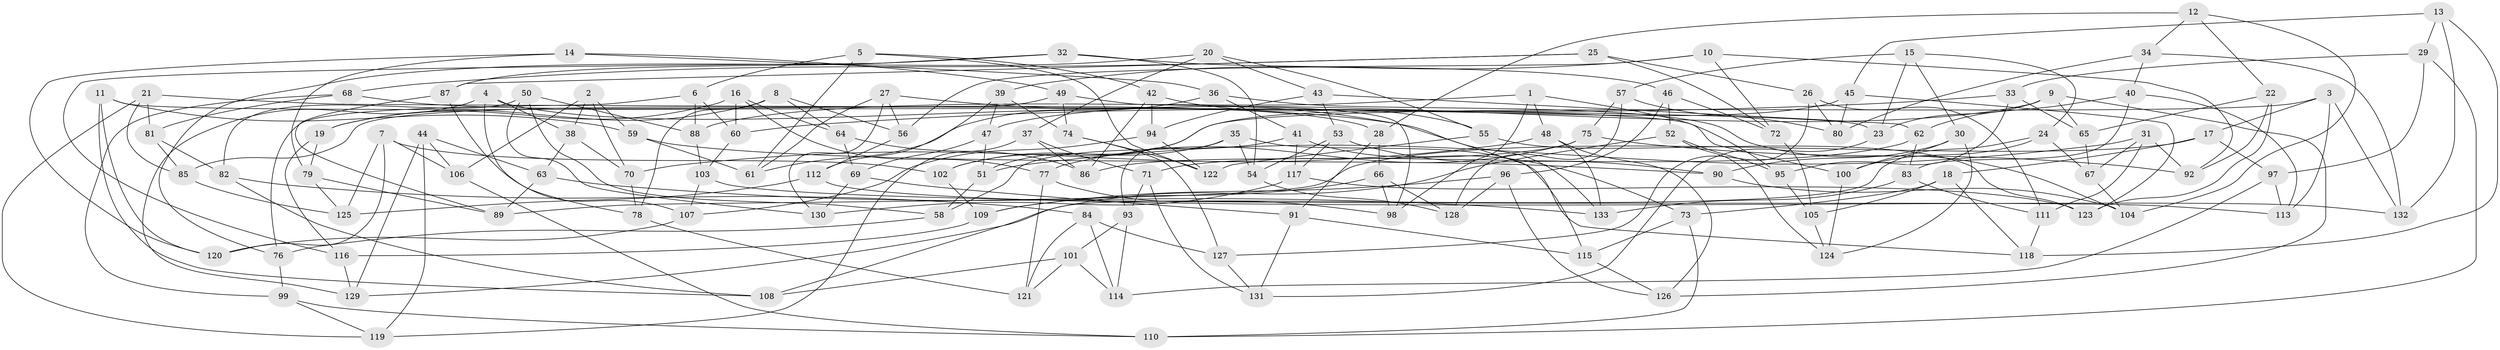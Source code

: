 // coarse degree distribution, {5: 0.22388059701492538, 4: 0.23880597014925373, 6: 0.3880597014925373, 3: 0.04477611940298507, 7: 0.05970149253731343, 8: 0.04477611940298507}
// Generated by graph-tools (version 1.1) at 2025/38/03/04/25 23:38:19]
// undirected, 133 vertices, 266 edges
graph export_dot {
  node [color=gray90,style=filled];
  1;
  2;
  3;
  4;
  5;
  6;
  7;
  8;
  9;
  10;
  11;
  12;
  13;
  14;
  15;
  16;
  17;
  18;
  19;
  20;
  21;
  22;
  23;
  24;
  25;
  26;
  27;
  28;
  29;
  30;
  31;
  32;
  33;
  34;
  35;
  36;
  37;
  38;
  39;
  40;
  41;
  42;
  43;
  44;
  45;
  46;
  47;
  48;
  49;
  50;
  51;
  52;
  53;
  54;
  55;
  56;
  57;
  58;
  59;
  60;
  61;
  62;
  63;
  64;
  65;
  66;
  67;
  68;
  69;
  70;
  71;
  72;
  73;
  74;
  75;
  76;
  77;
  78;
  79;
  80;
  81;
  82;
  83;
  84;
  85;
  86;
  87;
  88;
  89;
  90;
  91;
  92;
  93;
  94;
  95;
  96;
  97;
  98;
  99;
  100;
  101;
  102;
  103;
  104;
  105;
  106;
  107;
  108;
  109;
  110;
  111;
  112;
  113;
  114;
  115;
  116;
  117;
  118;
  119;
  120;
  121;
  122;
  123;
  124;
  125;
  126;
  127;
  128;
  129;
  130;
  131;
  132;
  133;
  1 -- 95;
  1 -- 98;
  1 -- 88;
  1 -- 48;
  2 -- 59;
  2 -- 106;
  2 -- 70;
  2 -- 38;
  3 -- 17;
  3 -- 132;
  3 -- 102;
  3 -- 113;
  4 -- 129;
  4 -- 78;
  4 -- 38;
  4 -- 28;
  5 -- 61;
  5 -- 6;
  5 -- 42;
  5 -- 122;
  6 -- 76;
  6 -- 60;
  6 -- 88;
  7 -- 120;
  7 -- 125;
  7 -- 106;
  7 -- 102;
  8 -- 78;
  8 -- 19;
  8 -- 64;
  8 -- 56;
  9 -- 23;
  9 -- 126;
  9 -- 47;
  9 -- 65;
  10 -- 72;
  10 -- 56;
  10 -- 39;
  10 -- 92;
  11 -- 108;
  11 -- 59;
  11 -- 120;
  11 -- 100;
  12 -- 34;
  12 -- 22;
  12 -- 28;
  12 -- 104;
  13 -- 29;
  13 -- 132;
  13 -- 45;
  13 -- 118;
  14 -- 120;
  14 -- 49;
  14 -- 79;
  14 -- 36;
  15 -- 24;
  15 -- 23;
  15 -- 30;
  15 -- 57;
  16 -- 19;
  16 -- 64;
  16 -- 60;
  16 -- 77;
  17 -- 89;
  17 -- 97;
  17 -- 18;
  18 -- 105;
  18 -- 118;
  18 -- 73;
  19 -- 116;
  19 -- 79;
  20 -- 37;
  20 -- 43;
  20 -- 55;
  20 -- 76;
  21 -- 119;
  21 -- 81;
  21 -- 85;
  21 -- 23;
  22 -- 65;
  22 -- 92;
  22 -- 123;
  23 -- 131;
  24 -- 100;
  24 -- 129;
  24 -- 67;
  25 -- 26;
  25 -- 87;
  25 -- 68;
  25 -- 72;
  26 -- 127;
  26 -- 80;
  26 -- 111;
  27 -- 130;
  27 -- 56;
  27 -- 61;
  27 -- 115;
  28 -- 91;
  28 -- 66;
  29 -- 33;
  29 -- 97;
  29 -- 110;
  30 -- 100;
  30 -- 124;
  30 -- 90;
  31 -- 92;
  31 -- 111;
  31 -- 67;
  31 -- 51;
  32 -- 87;
  32 -- 54;
  32 -- 116;
  32 -- 46;
  33 -- 65;
  33 -- 95;
  33 -- 60;
  34 -- 40;
  34 -- 80;
  34 -- 132;
  35 -- 93;
  35 -- 54;
  35 -- 118;
  35 -- 102;
  36 -- 41;
  36 -- 104;
  36 -- 61;
  37 -- 119;
  37 -- 71;
  37 -- 86;
  38 -- 63;
  38 -- 70;
  39 -- 47;
  39 -- 112;
  39 -- 74;
  40 -- 83;
  40 -- 113;
  40 -- 62;
  41 -- 117;
  41 -- 73;
  41 -- 58;
  42 -- 86;
  42 -- 55;
  42 -- 94;
  43 -- 62;
  43 -- 53;
  43 -- 94;
  44 -- 129;
  44 -- 106;
  44 -- 63;
  44 -- 119;
  45 -- 123;
  45 -- 80;
  45 -- 51;
  46 -- 96;
  46 -- 72;
  46 -- 52;
  47 -- 51;
  47 -- 69;
  48 -- 126;
  48 -- 133;
  48 -- 70;
  49 -- 74;
  49 -- 85;
  49 -- 98;
  50 -- 82;
  50 -- 130;
  50 -- 58;
  50 -- 88;
  51 -- 58;
  52 -- 124;
  52 -- 108;
  52 -- 95;
  53 -- 117;
  53 -- 54;
  53 -- 90;
  54 -- 128;
  55 -- 123;
  55 -- 122;
  56 -- 112;
  57 -- 75;
  57 -- 128;
  57 -- 80;
  58 -- 76;
  59 -- 90;
  59 -- 61;
  60 -- 103;
  62 -- 71;
  62 -- 83;
  63 -- 89;
  63 -- 133;
  64 -- 69;
  64 -- 86;
  65 -- 67;
  66 -- 98;
  66 -- 128;
  66 -- 109;
  67 -- 104;
  68 -- 81;
  68 -- 99;
  68 -- 133;
  69 -- 130;
  69 -- 91;
  70 -- 78;
  71 -- 131;
  71 -- 93;
  72 -- 105;
  73 -- 110;
  73 -- 115;
  74 -- 122;
  74 -- 127;
  75 -- 77;
  75 -- 86;
  75 -- 92;
  76 -- 99;
  77 -- 98;
  77 -- 121;
  78 -- 121;
  79 -- 89;
  79 -- 125;
  81 -- 82;
  81 -- 85;
  82 -- 108;
  82 -- 84;
  83 -- 133;
  83 -- 111;
  84 -- 121;
  84 -- 127;
  84 -- 114;
  85 -- 125;
  87 -- 89;
  87 -- 107;
  88 -- 103;
  90 -- 104;
  91 -- 131;
  91 -- 115;
  93 -- 114;
  93 -- 101;
  94 -- 122;
  94 -- 107;
  95 -- 105;
  96 -- 126;
  96 -- 128;
  96 -- 109;
  97 -- 114;
  97 -- 113;
  99 -- 119;
  99 -- 110;
  100 -- 124;
  101 -- 114;
  101 -- 108;
  101 -- 121;
  102 -- 109;
  103 -- 107;
  103 -- 113;
  105 -- 124;
  106 -- 110;
  107 -- 120;
  109 -- 116;
  111 -- 118;
  112 -- 132;
  112 -- 125;
  115 -- 126;
  116 -- 129;
  117 -- 123;
  117 -- 130;
  127 -- 131;
}
